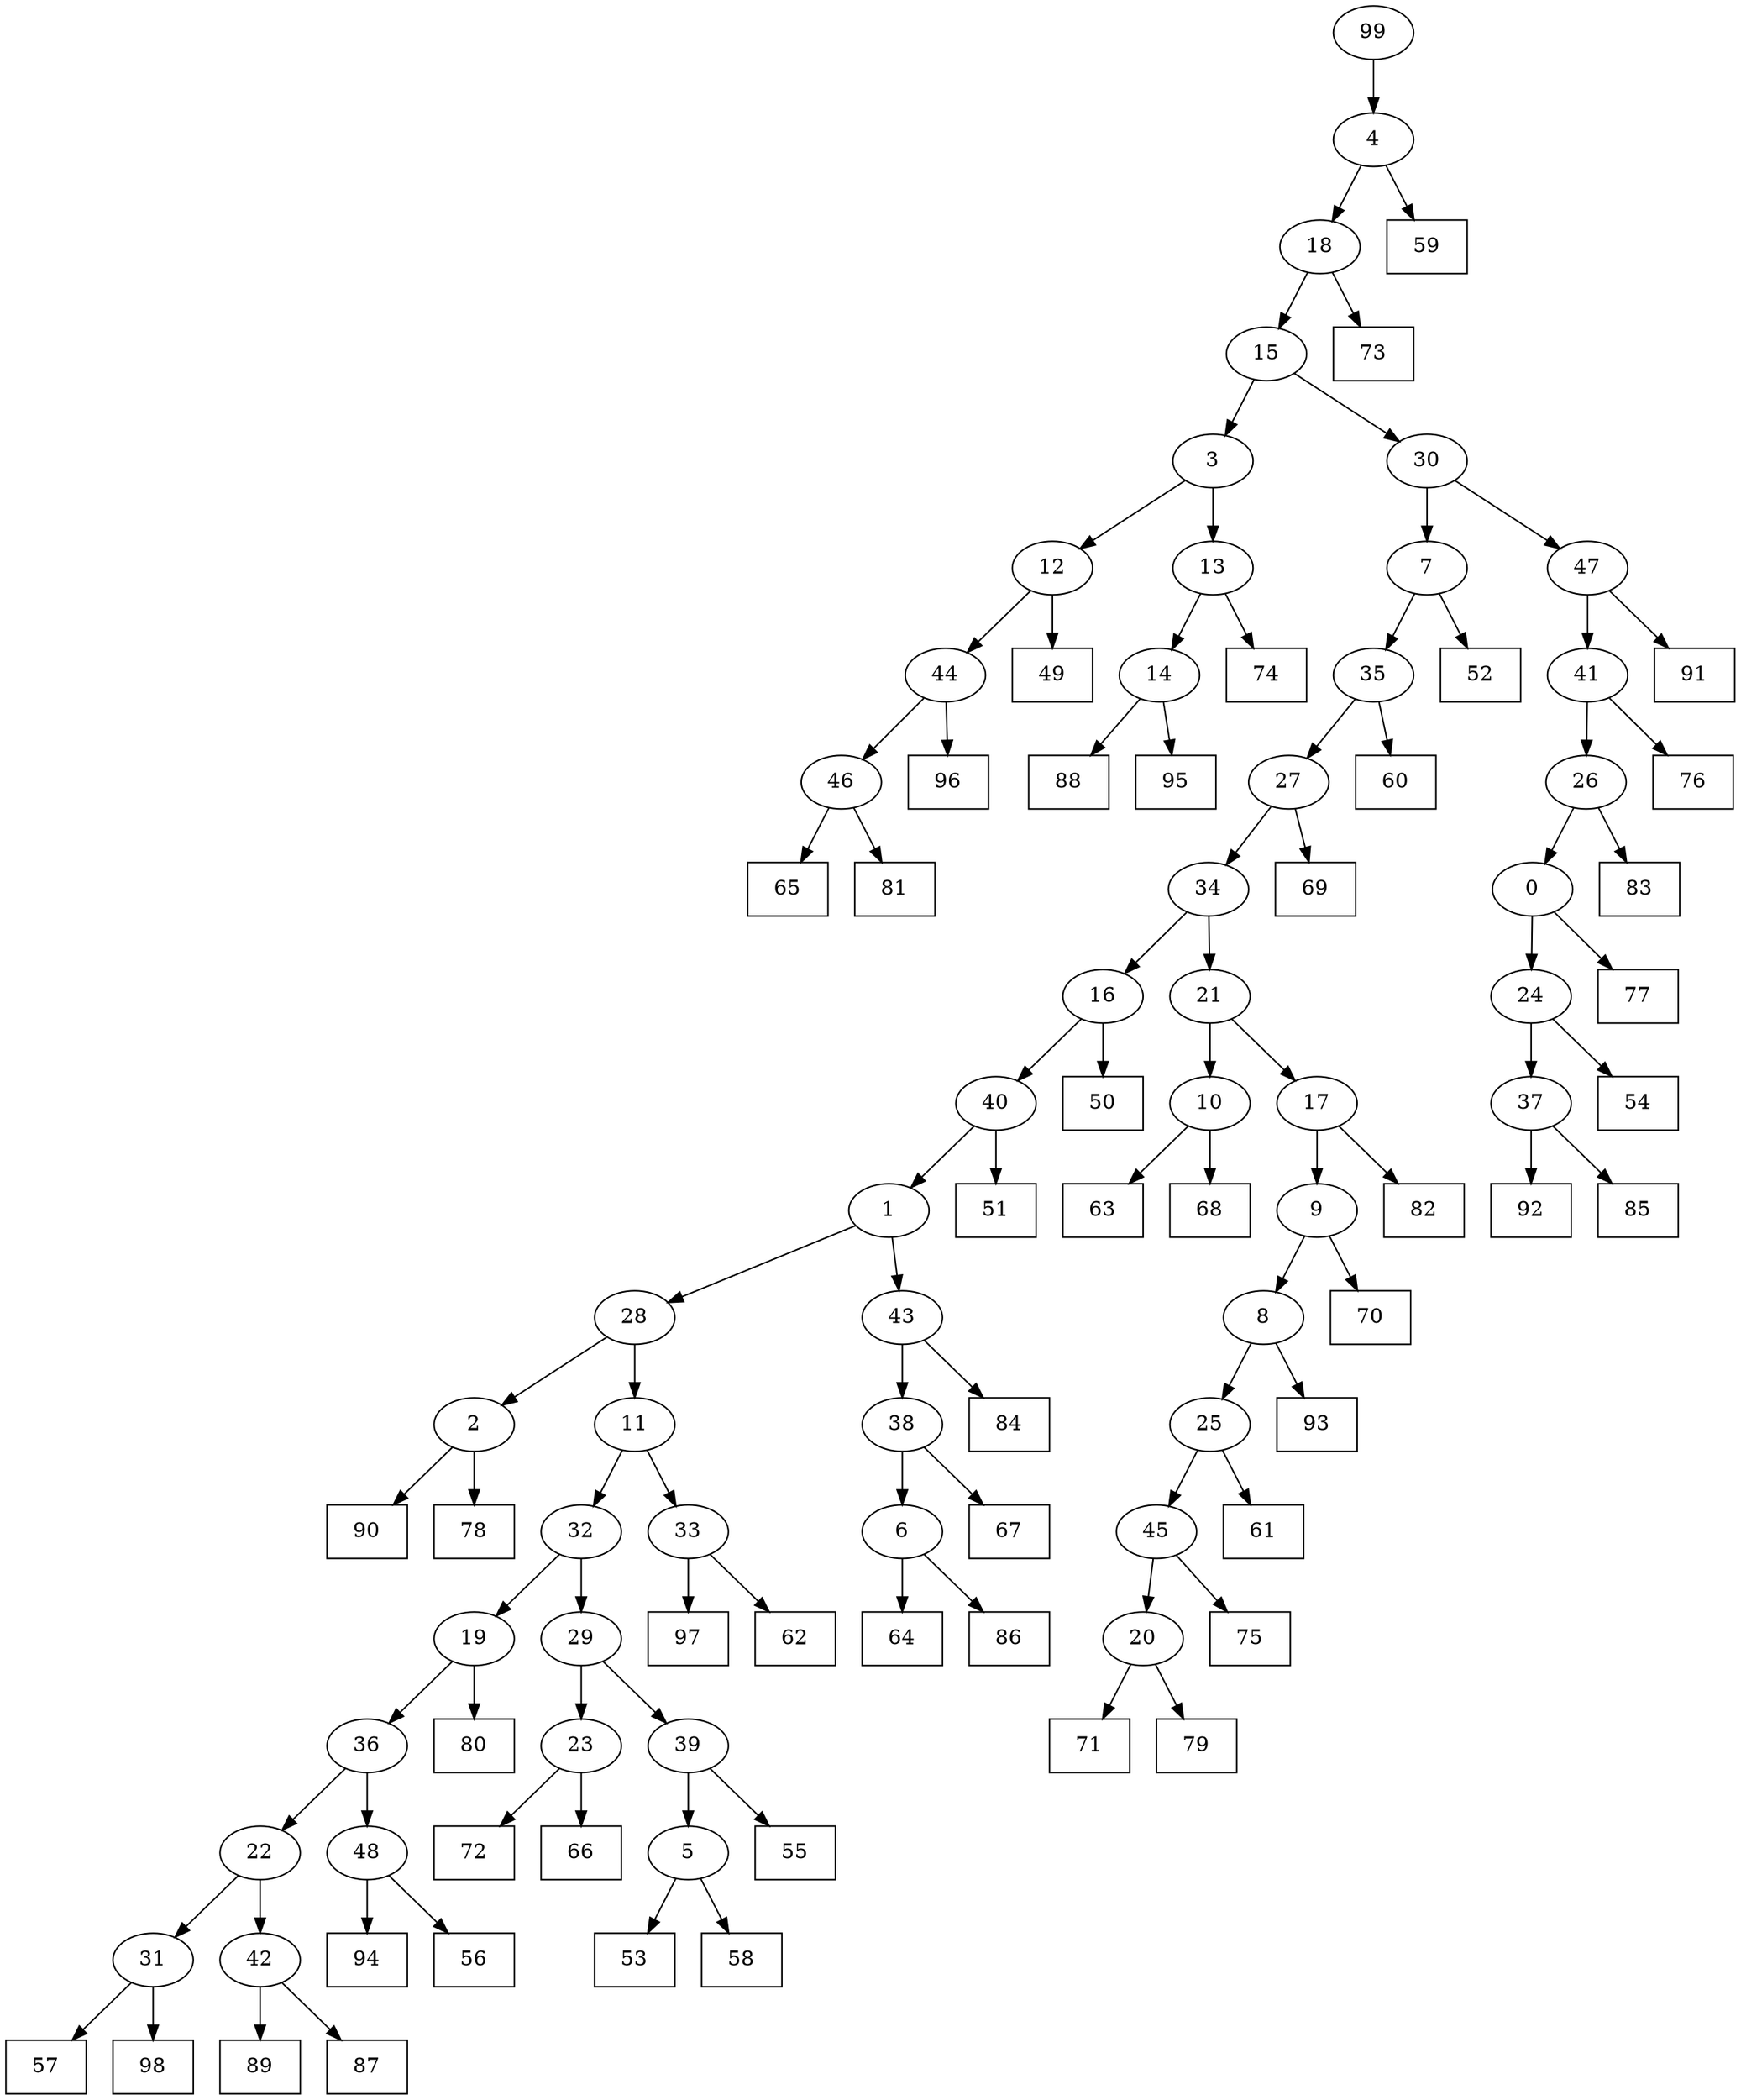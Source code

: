 digraph G {
0[label="0"];
1[label="1"];
2[label="2"];
3[label="3"];
4[label="4"];
5[label="5"];
6[label="6"];
7[label="7"];
8[label="8"];
9[label="9"];
10[label="10"];
11[label="11"];
12[label="12"];
13[label="13"];
14[label="14"];
15[label="15"];
16[label="16"];
17[label="17"];
18[label="18"];
19[label="19"];
20[label="20"];
21[label="21"];
22[label="22"];
23[label="23"];
24[label="24"];
25[label="25"];
26[label="26"];
27[label="27"];
28[label="28"];
29[label="29"];
30[label="30"];
31[label="31"];
32[label="32"];
33[label="33"];
34[label="34"];
35[label="35"];
36[label="36"];
37[label="37"];
38[label="38"];
39[label="39"];
40[label="40"];
41[label="41"];
42[label="42"];
43[label="43"];
44[label="44"];
45[label="45"];
46[label="46"];
47[label="47"];
48[label="48"];
49[shape=box,label="71"];
50[shape=box,label="89"];
51[shape=box,label="67"];
52[shape=box,label="65"];
53[shape=box,label="79"];
54[shape=box,label="50"];
55[shape=box,label="60"];
56[shape=box,label="94"];
57[shape=box,label="54"];
58[shape=box,label="52"];
59[shape=box,label="72"];
60[shape=box,label="82"];
61[shape=box,label="92"];
62[shape=box,label="49"];
63[shape=box,label="59"];
64[shape=box,label="75"];
65[shape=box,label="90"];
66[shape=box,label="73"];
67[shape=box,label="76"];
68[shape=box,label="69"];
69[shape=box,label="97"];
70[shape=box,label="85"];
71[shape=box,label="55"];
72[shape=box,label="91"];
73[shape=box,label="80"];
74[shape=box,label="53"];
75[shape=box,label="64"];
76[shape=box,label="51"];
77[shape=box,label="84"];
78[shape=box,label="57"];
79[shape=box,label="78"];
80[shape=box,label="70"];
81[shape=box,label="77"];
82[shape=box,label="66"];
83[shape=box,label="88"];
84[shape=box,label="58"];
85[shape=box,label="81"];
86[shape=box,label="95"];
87[shape=box,label="74"];
88[shape=box,label="98"];
89[shape=box,label="56"];
90[shape=box,label="87"];
91[shape=box,label="96"];
92[shape=box,label="63"];
93[shape=box,label="62"];
94[shape=box,label="83"];
95[shape=box,label="86"];
96[shape=box,label="61"];
97[shape=box,label="93"];
98[shape=box,label="68"];
99[label="99"];
24->57 ;
10->92 ;
2->79 ;
23->59 ;
41->67 ;
8->97 ;
6->95 ;
0->81 ;
35->55 ;
44->91 ;
46->85 ;
20->49 ;
44->46 ;
25->96 ;
30->7 ;
16->54 ;
1->28 ;
45->64 ;
31->78 ;
46->52 ;
11->33 ;
43->38 ;
38->51 ;
39->71 ;
20->53 ;
7->35 ;
35->27 ;
31->88 ;
33->69 ;
47->72 ;
21->10 ;
48->56 ;
26->94 ;
17->60 ;
47->41 ;
18->15 ;
22->31 ;
9->80 ;
15->3 ;
33->93 ;
29->39 ;
14->86 ;
42->50 ;
3->12 ;
7->58 ;
32->29 ;
36->48 ;
2->65 ;
27->34 ;
34->16 ;
37->61 ;
12->62 ;
19->73 ;
34->21 ;
21->17 ;
5->74 ;
32->19 ;
41->26 ;
40->1 ;
28->11 ;
11->32 ;
10->98 ;
13->87 ;
12->44 ;
38->6 ;
6->75 ;
24->37 ;
37->70 ;
14->83 ;
15->30 ;
30->47 ;
48->89 ;
1->43 ;
43->77 ;
99->4 ;
27->68 ;
29->23 ;
23->82 ;
8->25 ;
42->90 ;
36->22 ;
22->42 ;
28->2 ;
17->9 ;
5->84 ;
3->13 ;
13->14 ;
4->63 ;
4->18 ;
18->66 ;
19->36 ;
25->45 ;
45->20 ;
39->5 ;
26->0 ;
0->24 ;
9->8 ;
16->40 ;
40->76 ;
}

